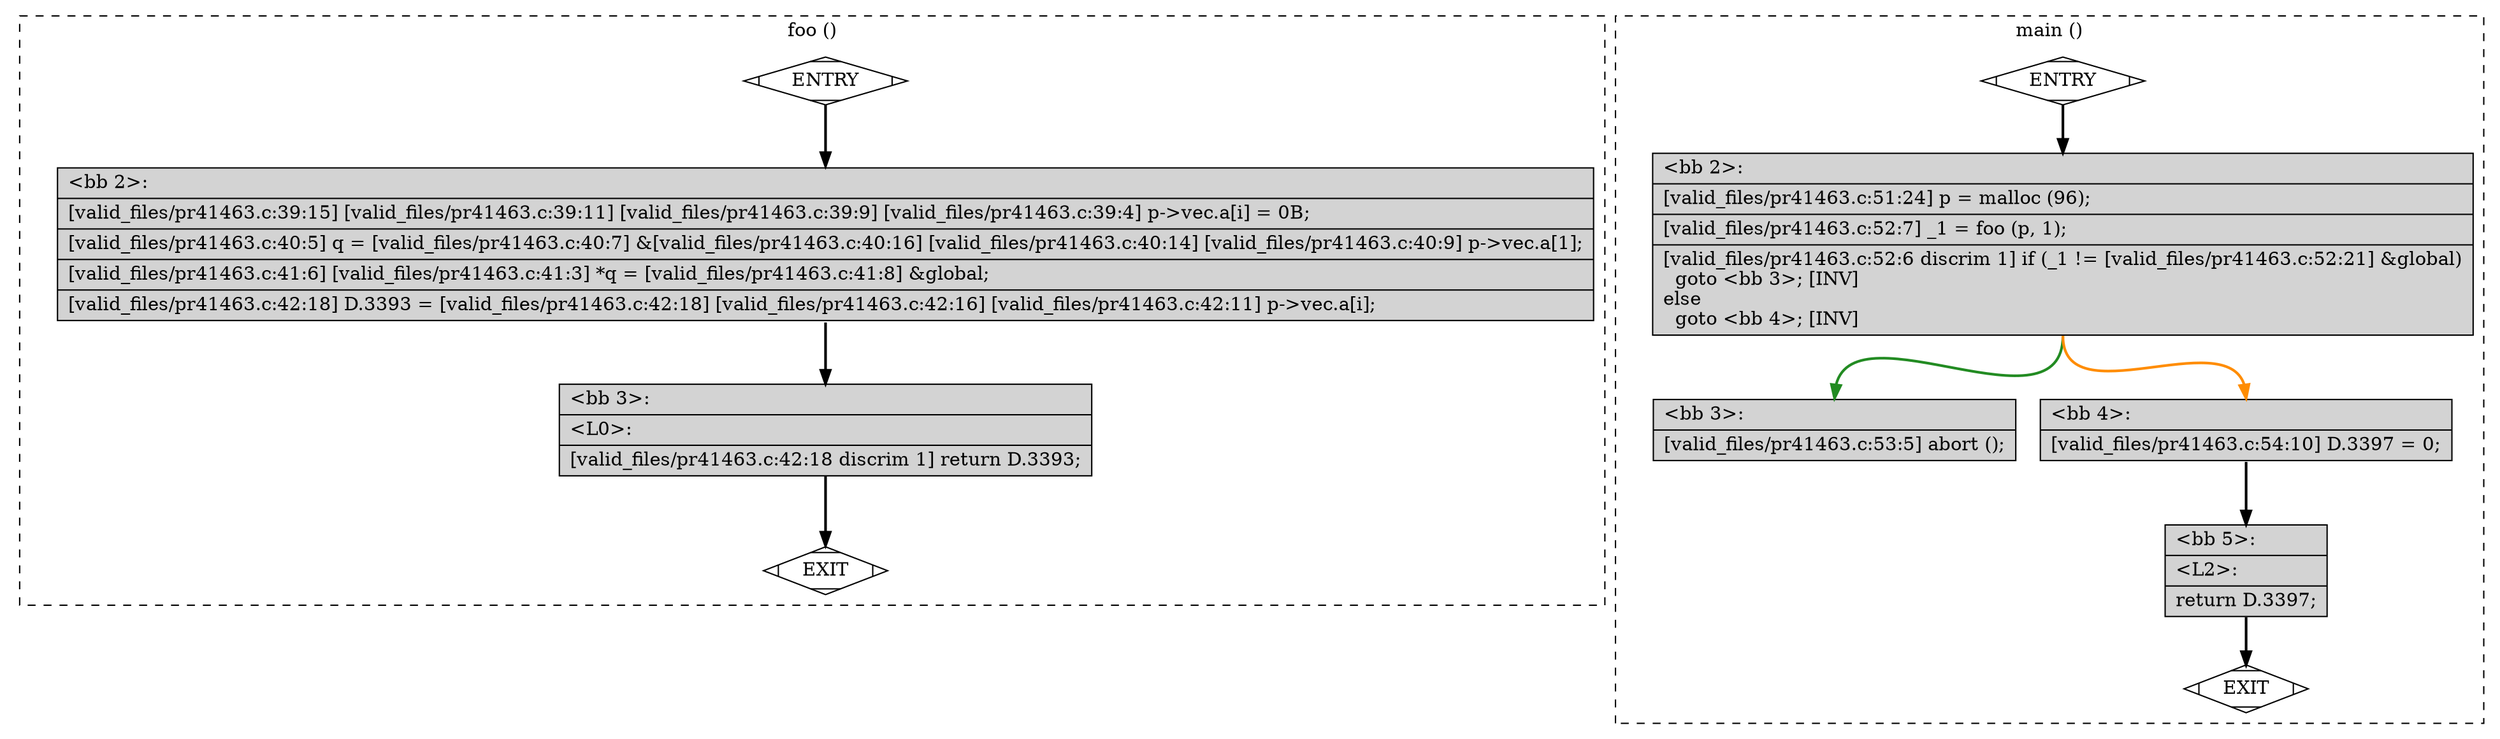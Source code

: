 digraph "a-pr41463.c.015t.cfg" {
overlap=false;
subgraph "cluster_foo" {
	style="dashed";
	color="black";
	label="foo ()";
	fn_6_basic_block_0 [shape=Mdiamond,style=filled,fillcolor=white,label="ENTRY"];

	fn_6_basic_block_1 [shape=Mdiamond,style=filled,fillcolor=white,label="EXIT"];

	fn_6_basic_block_2 [shape=record,style=filled,fillcolor=lightgrey,label="{\<bb\ 2\>:\l\
|[valid_files/pr41463.c:39:15]\ [valid_files/pr41463.c:39:11]\ [valid_files/pr41463.c:39:9]\ [valid_files/pr41463.c:39:4]\ p-\>vec.a[i]\ =\ 0B;\l\
|[valid_files/pr41463.c:40:5]\ q\ =\ [valid_files/pr41463.c:40:7]\ &[valid_files/pr41463.c:40:16]\ [valid_files/pr41463.c:40:14]\ [valid_files/pr41463.c:40:9]\ p-\>vec.a[1];\l\
|[valid_files/pr41463.c:41:6]\ [valid_files/pr41463.c:41:3]\ *q\ =\ [valid_files/pr41463.c:41:8]\ &global;\l\
|[valid_files/pr41463.c:42:18]\ D.3393\ =\ [valid_files/pr41463.c:42:18]\ [valid_files/pr41463.c:42:16]\ [valid_files/pr41463.c:42:11]\ p-\>vec.a[i];\l\
}"];

	fn_6_basic_block_3 [shape=record,style=filled,fillcolor=lightgrey,label="{\<bb\ 3\>:\l\
|\<L0\>:\l\
|[valid_files/pr41463.c:42:18\ discrim\ 1]\ return\ D.3393;\l\
}"];

	fn_6_basic_block_0:s -> fn_6_basic_block_2:n [style="solid,bold",color=black,weight=100,constraint=true];
	fn_6_basic_block_2:s -> fn_6_basic_block_3:n [style="solid,bold",color=black,weight=100,constraint=true];
	fn_6_basic_block_3:s -> fn_6_basic_block_1:n [style="solid,bold",color=black,weight=10,constraint=true];
	fn_6_basic_block_0:s -> fn_6_basic_block_1:n [style="invis",constraint=true];
}
subgraph "cluster_main" {
	style="dashed";
	color="black";
	label="main ()";
	fn_7_basic_block_0 [shape=Mdiamond,style=filled,fillcolor=white,label="ENTRY"];

	fn_7_basic_block_1 [shape=Mdiamond,style=filled,fillcolor=white,label="EXIT"];

	fn_7_basic_block_2 [shape=record,style=filled,fillcolor=lightgrey,label="{\<bb\ 2\>:\l\
|[valid_files/pr41463.c:51:24]\ p\ =\ malloc\ (96);\l\
|[valid_files/pr41463.c:52:7]\ _1\ =\ foo\ (p,\ 1);\l\
|[valid_files/pr41463.c:52:6\ discrim\ 1]\ if\ (_1\ !=\ [valid_files/pr41463.c:52:21]\ &global)\l\
\ \ goto\ \<bb\ 3\>;\ [INV]\l\
else\l\
\ \ goto\ \<bb\ 4\>;\ [INV]\l\
}"];

	fn_7_basic_block_3 [shape=record,style=filled,fillcolor=lightgrey,label="{\<bb\ 3\>:\l\
|[valid_files/pr41463.c:53:5]\ abort\ ();\l\
}"];

	fn_7_basic_block_4 [shape=record,style=filled,fillcolor=lightgrey,label="{\<bb\ 4\>:\l\
|[valid_files/pr41463.c:54:10]\ D.3397\ =\ 0;\l\
}"];

	fn_7_basic_block_5 [shape=record,style=filled,fillcolor=lightgrey,label="{\<bb\ 5\>:\l\
|\<L2\>:\l\
|return\ D.3397;\l\
}"];

	fn_7_basic_block_0:s -> fn_7_basic_block_2:n [style="solid,bold",color=black,weight=100,constraint=true];
	fn_7_basic_block_2:s -> fn_7_basic_block_3:n [style="solid,bold",color=forestgreen,weight=10,constraint=true];
	fn_7_basic_block_2:s -> fn_7_basic_block_4:n [style="solid,bold",color=darkorange,weight=10,constraint=true];
	fn_7_basic_block_4:s -> fn_7_basic_block_5:n [style="solid,bold",color=black,weight=100,constraint=true];
	fn_7_basic_block_5:s -> fn_7_basic_block_1:n [style="solid,bold",color=black,weight=10,constraint=true];
	fn_7_basic_block_0:s -> fn_7_basic_block_1:n [style="invis",constraint=true];
}
}
